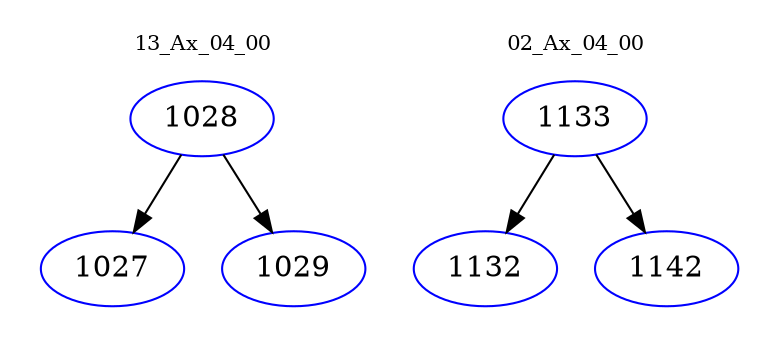 digraph{
subgraph cluster_0 {
color = white
label = "13_Ax_04_00";
fontsize=10;
T0_1028 [label="1028", color="blue"]
T0_1028 -> T0_1027 [color="black"]
T0_1027 [label="1027", color="blue"]
T0_1028 -> T0_1029 [color="black"]
T0_1029 [label="1029", color="blue"]
}
subgraph cluster_1 {
color = white
label = "02_Ax_04_00";
fontsize=10;
T1_1133 [label="1133", color="blue"]
T1_1133 -> T1_1132 [color="black"]
T1_1132 [label="1132", color="blue"]
T1_1133 -> T1_1142 [color="black"]
T1_1142 [label="1142", color="blue"]
}
}
